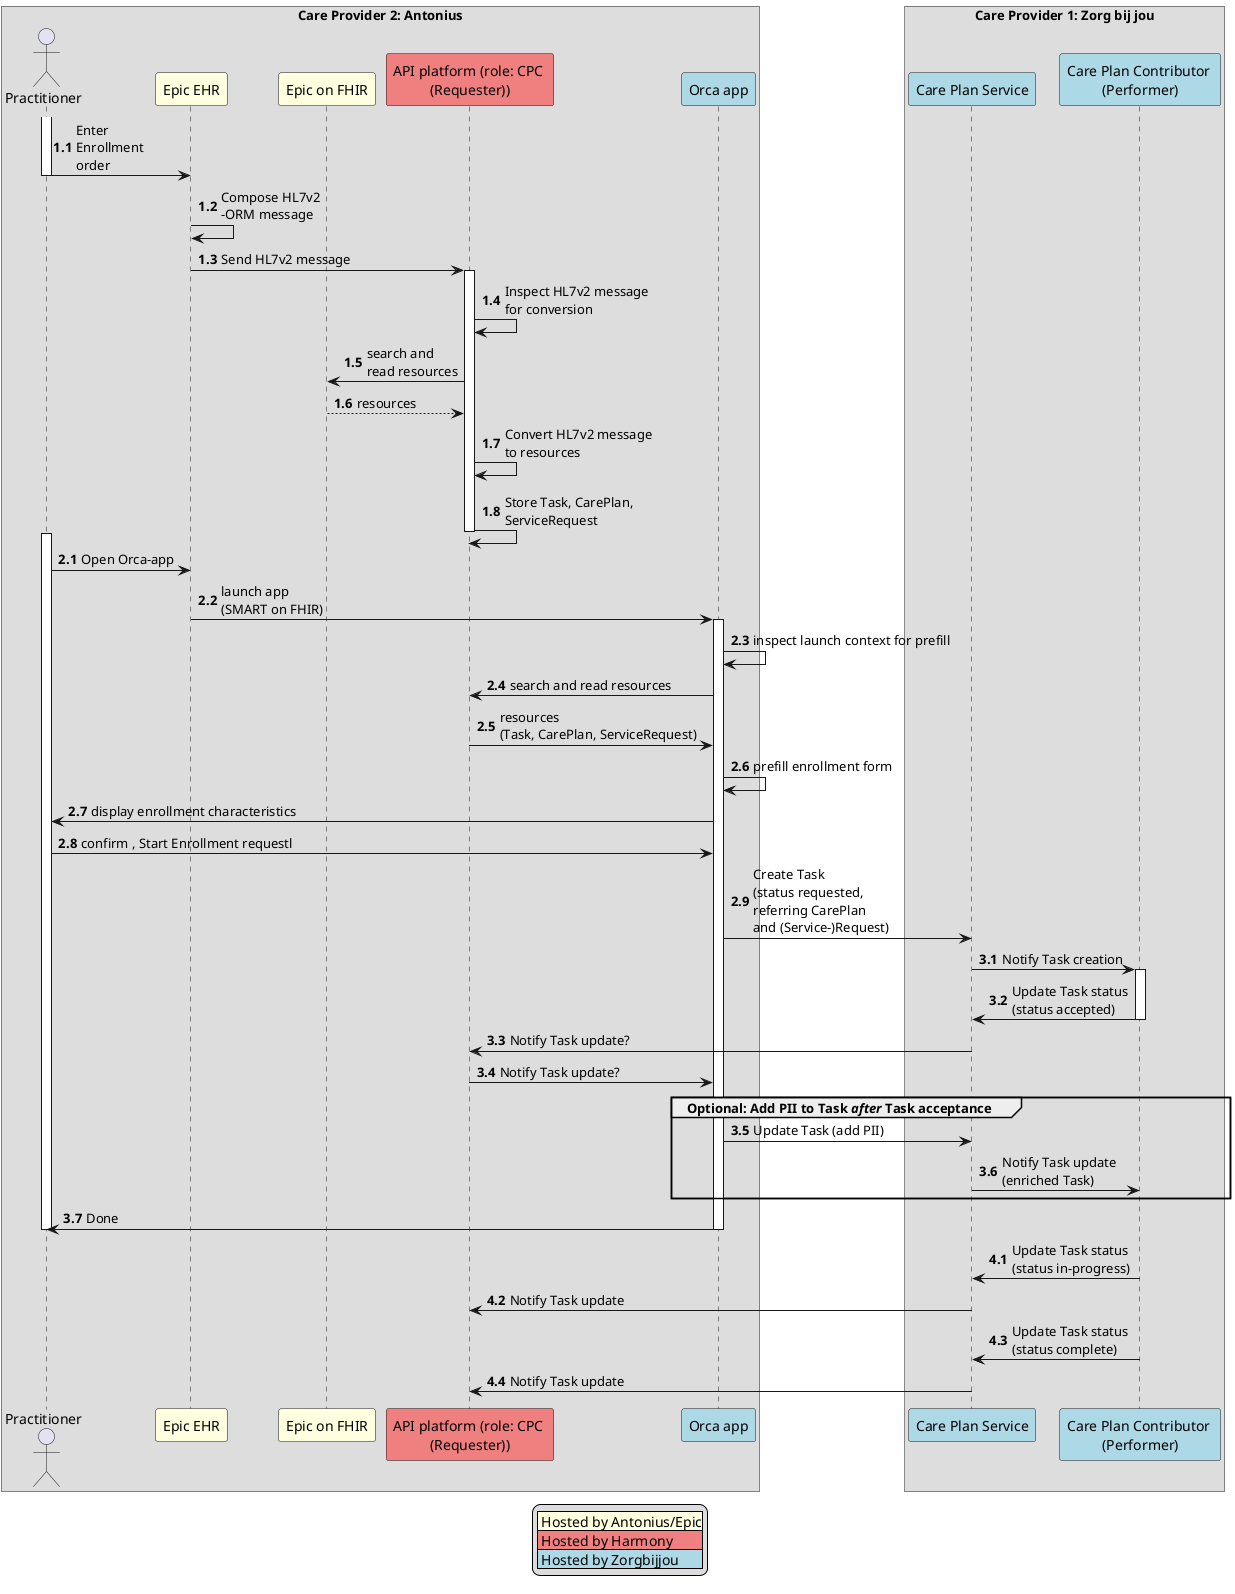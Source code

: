 @startuml task-negotiation-overview-1-2-3

autonumber 1.1

' title Use Case Home monitoring - Hospital onboarding Patient at Monitoring Clinic
box Care Provider 2: Antonius
    actor "Practitioner" as Practitioner
    participant "Epic EHR" as Epic #LightYellow
    participant "Epic on FHIR" as EpicOnFHIR #LightYellow
    participant "API platform (role: CPC \n(Requester))" as APIplatform #LightCoral
    participant "Orca app" as OrcaApp #LightBlue
    'participant CPU
end box
box Care Provider 1: Zorg bij jou
    participant "Care Plan Service" as CPS #LightBlue
    participant "Care Plan Contributor \n(Performer)" as CPC #LightBlue
end box

activate Practitioner
    Practitioner -> Epic : Enter \nEnrollment \norder
deactivate Practitioner

Epic -> Epic : Compose HL7v2\n-ORM message
Epic -> APIplatform : Send HL7v2 message
activate APIplatform
    APIplatform -> APIplatform: Inspect HL7v2 message \nfor conversion
    APIplatform -> EpicOnFHIR: search and \nread resources
    EpicOnFHIR --> APIplatform: resources
    APIplatform -> APIplatform: Convert HL7v2 message \nto resources
    APIplatform -> APIplatform: Store Task, CarePlan, \nServiceRequest
deactivate APIplatform

autonumber inc a
activate Practitioner
    Practitioner -> Epic : Open Orca-app
    Epic -> OrcaApp: launch app \n(SMART on FHIR)
    activate OrcaApp
        OrcaApp -> OrcaApp: inspect launch context for prefill
        OrcaApp -> APIplatform: search and read resources
        APIplatform -> OrcaApp: resources \n(Task, CarePlan, ServiceRequest)
        OrcaApp -> OrcaApp: prefill enrollment form
        OrcaApp -> Practitioner: display enrollment characteristics
        Practitioner -> OrcaApp : confirm , Start Enrollment requestl

        OrcaApp -> CPS : Create Task\n(status requested,\nreferring CarePlan\nand (Service-)Request)
        
        autonumber inc a
        CPS -> CPC : Notify Task creation

        activate CPC
            CPC -> CPS : Update Task status\n(status accepted)
        deactivate CPC
        
        CPS -> APIplatform : Notify Task update?
        APIplatform -> OrcaApp : Notify Task update?
        group Optional: Add PII to Task //after// Task acceptance
            OrcaApp -> CPS : Update Task (add PII)
            CPS -> CPC : Notify Task update\n(enriched Task)
        end group
        OrcaApp -> Practitioner : Done
    deactivate OrcaApp
deactivate Practitioner

autonumber inc a
CPC -> CPS : Update Task status\n(status in-progress)
CPS -> APIplatform : Notify Task update
CPC -> CPS : Update Task status\n(status complete)
CPS -> APIplatform : Notify Task update

legend bottom
    |<#LightYellow> Hosted by Antonius/Epic|
    |<#LightCoral> Hosted by Harmony|
    |<#LightBlue> Hosted by Zorgbijjou|
endlegend